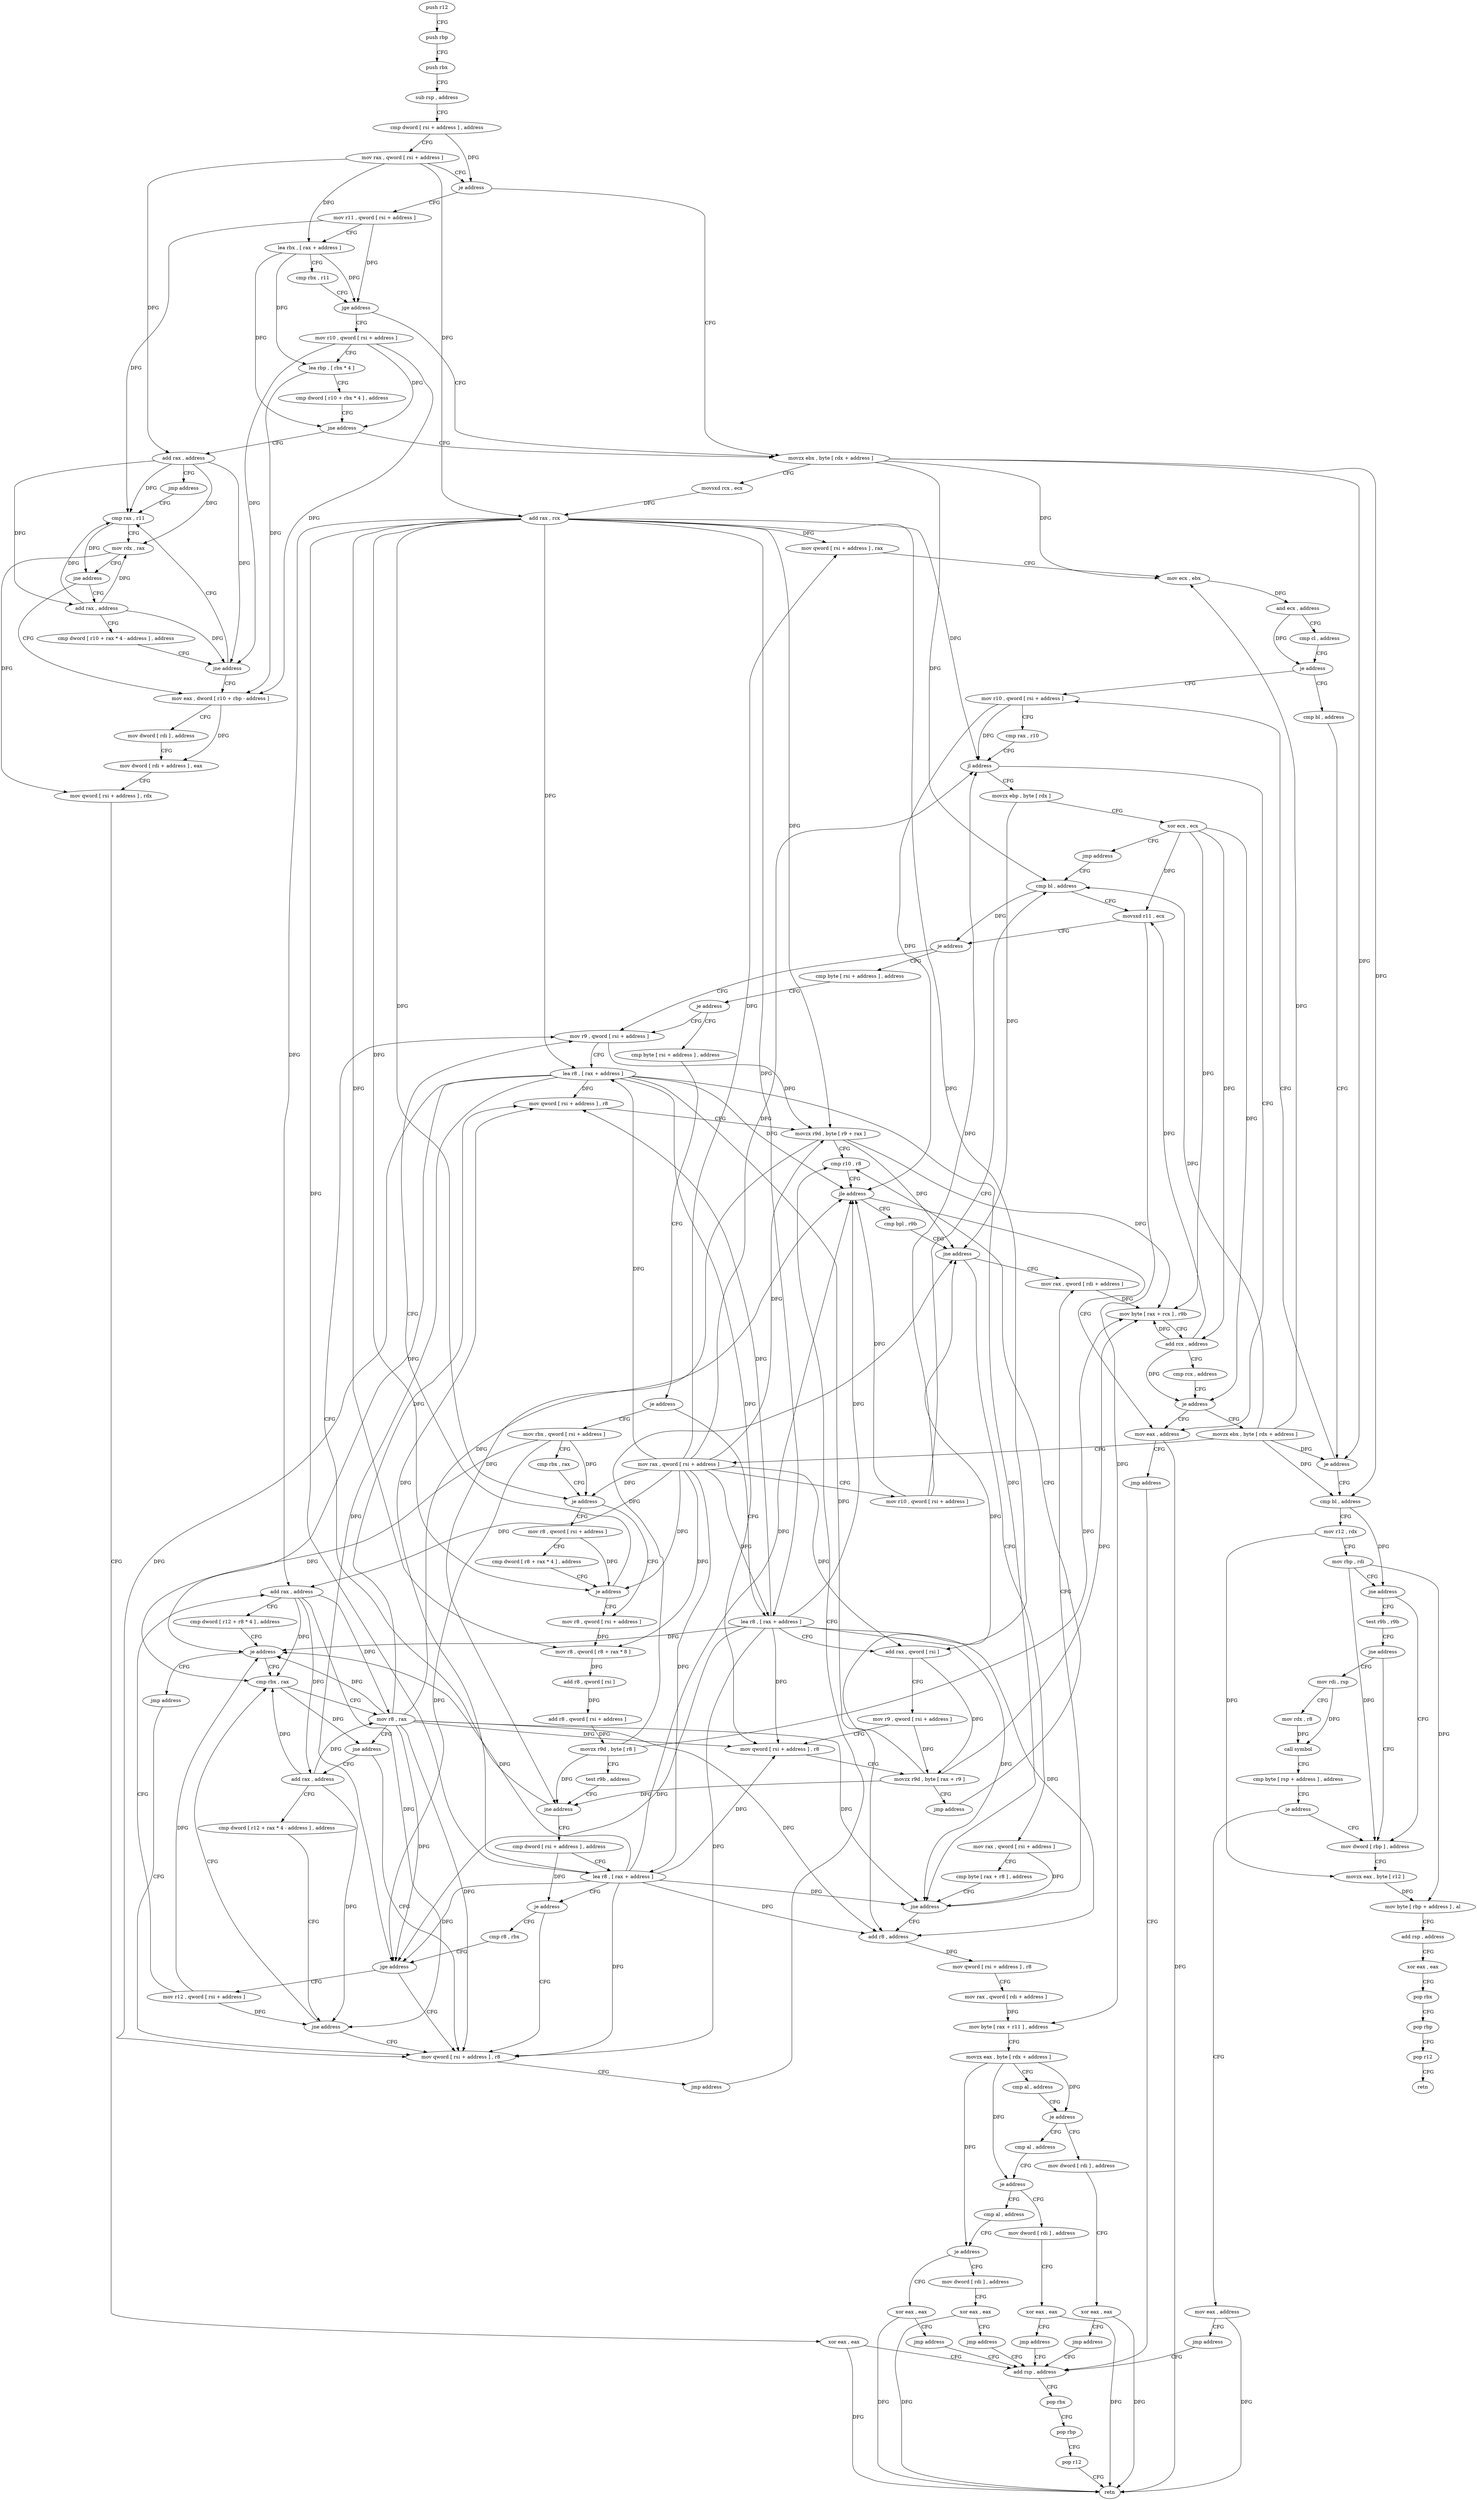 digraph "func" {
"4273664" [label = "push r12" ]
"4273666" [label = "push rbp" ]
"4273667" [label = "push rbx" ]
"4273668" [label = "sub rsp , address" ]
"4273672" [label = "cmp dword [ rsi + address ] , address" ]
"4273679" [label = "mov rax , qword [ rsi + address ]" ]
"4273683" [label = "je address" ]
"4273784" [label = "movzx ebx , byte [ rdx + address ]" ]
"4273685" [label = "mov r11 , qword [ rsi + address ]" ]
"4273788" [label = "movsxd rcx , ecx" ]
"4273791" [label = "add rax , rcx" ]
"4273794" [label = "mov qword [ rsi + address ] , rax" ]
"4273798" [label = "mov ecx , ebx" ]
"4273800" [label = "and ecx , address" ]
"4273803" [label = "cmp cl , address" ]
"4273806" [label = "je address" ]
"4273882" [label = "mov r10 , qword [ rsi + address ]" ]
"4273808" [label = "cmp bl , address" ]
"4273689" [label = "lea rbx , [ rax + address ]" ]
"4273693" [label = "cmp rbx , r11" ]
"4273696" [label = "jge address" ]
"4273698" [label = "mov r10 , qword [ rsi + address ]" ]
"4273886" [label = "cmp rax , r10" ]
"4273889" [label = "jl address" ]
"4273901" [label = "movzx ebp , byte [ rdx ]" ]
"4273891" [label = "mov eax , address" ]
"4273811" [label = "je address" ]
"4273813" [label = "cmp bl , address" ]
"4273702" [label = "lea rbp , [ rbx * 4 ]" ]
"4273710" [label = "cmp dword [ r10 + rbx * 4 ] , address" ]
"4273715" [label = "jne address" ]
"4273717" [label = "add rax , address" ]
"4273904" [label = "xor ecx , ecx" ]
"4273906" [label = "jmp address" ]
"4273942" [label = "cmp bl , address" ]
"4273896" [label = "jmp address" ]
"4273768" [label = "add rsp , address" ]
"4273816" [label = "mov r12 , rdx" ]
"4273819" [label = "mov rbp , rdi" ]
"4273822" [label = "jne address" ]
"4273856" [label = "mov dword [ rbp ] , address" ]
"4273824" [label = "test r9b , r9b" ]
"4273721" [label = "jmp address" ]
"4273740" [label = "cmp rax , r11" ]
"4273945" [label = "movsxd r11 , ecx" ]
"4273948" [label = "je address" ]
"4274048" [label = "cmp byte [ rsi + address ] , address" ]
"4273950" [label = "mov r9 , qword [ rsi + address ]" ]
"4273772" [label = "pop rbx" ]
"4273773" [label = "pop rbp" ]
"4273774" [label = "pop r12" ]
"4273776" [label = "retn" ]
"4273863" [label = "movzx eax , byte [ r12 ]" ]
"4273868" [label = "mov byte [ rbp + address ] , al" ]
"4273871" [label = "add rsp , address" ]
"4273875" [label = "xor eax , eax" ]
"4273877" [label = "pop rbx" ]
"4273878" [label = "pop rbp" ]
"4273879" [label = "pop r12" ]
"4273881" [label = "retn" ]
"4273827" [label = "jne address" ]
"4273829" [label = "mov rdi , rsp" ]
"4273743" [label = "mov rdx , rax" ]
"4273746" [label = "jne address" ]
"4273728" [label = "add rax , address" ]
"4273748" [label = "mov eax , dword [ r10 + rbp - address ]" ]
"4274055" [label = "je address" ]
"4274057" [label = "cmp byte [ rsi + address ] , address" ]
"4273954" [label = "lea r8 , [ rax + address ]" ]
"4273958" [label = "mov qword [ rsi + address ] , r8" ]
"4273962" [label = "movzx r9d , byte [ r9 + rax ]" ]
"4273967" [label = "cmp r10 , r8" ]
"4273832" [label = "mov rdx , r8" ]
"4273835" [label = "call symbol" ]
"4273840" [label = "cmp byte [ rsp + address ] , address" ]
"4273845" [label = "je address" ]
"4273847" [label = "mov eax , address" ]
"4273732" [label = "cmp dword [ r10 + rax * 4 - address ] , address" ]
"4273738" [label = "jne address" ]
"4273753" [label = "mov dword [ rdi ] , address" ]
"4273759" [label = "mov dword [ rdi + address ] , eax" ]
"4273762" [label = "mov qword [ rsi + address ] , rdx" ]
"4273766" [label = "xor eax , eax" ]
"4274064" [label = "je address" ]
"4274189" [label = "lea r8 , [ rax + address ]" ]
"4274066" [label = "mov rbx , qword [ rsi + address ]" ]
"4273972" [label = "cmp bpl , r9b" ]
"4273975" [label = "jne address" ]
"4273912" [label = "mov rax , qword [ rdi + address ]" ]
"4273977" [label = "mov rax , qword [ rsi + address ]" ]
"4273852" [label = "jmp address" ]
"4274193" [label = "add rax , qword [ rsi ]" ]
"4274196" [label = "mov r9 , qword [ rsi + address ]" ]
"4274200" [label = "mov qword [ rsi + address ] , r8" ]
"4274204" [label = "movzx r9d , byte [ rax + r9 ]" ]
"4274209" [label = "jmp address" ]
"4274070" [label = "cmp rbx , rax" ]
"4274073" [label = "je address" ]
"4274090" [label = "mov r8 , qword [ rsi + address ]" ]
"4274075" [label = "mov r8 , qword [ rsi + address ]" ]
"4273916" [label = "mov byte [ rax + rcx ] , r9b" ]
"4273920" [label = "add rcx , address" ]
"4273924" [label = "cmp rcx , address" ]
"4273928" [label = "je address" ]
"4273930" [label = "movzx ebx , byte [ rdx + address ]" ]
"4273981" [label = "cmp byte [ rax + r8 ] , address" ]
"4273986" [label = "jne address" ]
"4273988" [label = "add r8 , address" ]
"4273970" [label = "jle address" ]
"4274094" [label = "mov r8 , qword [ r8 + rax * 8 ]" ]
"4274098" [label = "add r8 , qword [ rsi ]" ]
"4274101" [label = "add r8 , qword [ rsi + address ]" ]
"4274105" [label = "movzx r9d , byte [ r8 ]" ]
"4274109" [label = "test r9b , address" ]
"4274113" [label = "jne address" ]
"4274119" [label = "cmp dword [ rsi + address ] , address" ]
"4274079" [label = "cmp dword [ r8 + rax * 4 ] , address" ]
"4274084" [label = "je address" ]
"4273934" [label = "mov rax , qword [ rsi + address ]" ]
"4273938" [label = "mov r10 , qword [ rsi + address ]" ]
"4273992" [label = "mov qword [ rsi + address ] , r8" ]
"4273996" [label = "mov rax , qword [ rdi + address ]" ]
"4274000" [label = "mov byte [ rax + r11 ] , address" ]
"4274005" [label = "movzx eax , byte [ rdx + address ]" ]
"4274009" [label = "cmp al , address" ]
"4274011" [label = "je address" ]
"4274240" [label = "mov dword [ rdi ] , address" ]
"4274017" [label = "cmp al , address" ]
"4274126" [label = "lea r8 , [ rax + address ]" ]
"4274130" [label = "je address" ]
"4274180" [label = "mov qword [ rsi + address ] , r8" ]
"4274132" [label = "cmp r8 , rbx" ]
"4274246" [label = "xor eax , eax" ]
"4274248" [label = "jmp address" ]
"4274019" [label = "je address" ]
"4274227" [label = "mov dword [ rdi ] , address" ]
"4274025" [label = "cmp al , address" ]
"4274184" [label = "jmp address" ]
"4274135" [label = "jge address" ]
"4274137" [label = "mov r12 , qword [ rsi + address ]" ]
"4274233" [label = "xor eax , eax" ]
"4274235" [label = "jmp address" ]
"4274027" [label = "je address" ]
"4274214" [label = "mov dword [ rdi ] , address" ]
"4274033" [label = "xor eax , eax" ]
"4274141" [label = "add rax , address" ]
"4274145" [label = "cmp dword [ r12 + r8 * 4 ] , address" ]
"4274150" [label = "je address" ]
"4274172" [label = "cmp rbx , rax" ]
"4274152" [label = "jmp address" ]
"4274220" [label = "xor eax , eax" ]
"4274222" [label = "jmp address" ]
"4274035" [label = "jmp address" ]
"4274175" [label = "mov r8 , rax" ]
"4274178" [label = "jne address" ]
"4274160" [label = "add rax , address" ]
"4274164" [label = "cmp dword [ r12 + rax * 4 - address ] , address" ]
"4274170" [label = "jne address" ]
"4273664" -> "4273666" [ label = "CFG" ]
"4273666" -> "4273667" [ label = "CFG" ]
"4273667" -> "4273668" [ label = "CFG" ]
"4273668" -> "4273672" [ label = "CFG" ]
"4273672" -> "4273679" [ label = "CFG" ]
"4273672" -> "4273683" [ label = "DFG" ]
"4273679" -> "4273683" [ label = "CFG" ]
"4273679" -> "4273791" [ label = "DFG" ]
"4273679" -> "4273689" [ label = "DFG" ]
"4273679" -> "4273717" [ label = "DFG" ]
"4273683" -> "4273784" [ label = "CFG" ]
"4273683" -> "4273685" [ label = "CFG" ]
"4273784" -> "4273788" [ label = "CFG" ]
"4273784" -> "4273798" [ label = "DFG" ]
"4273784" -> "4273811" [ label = "DFG" ]
"4273784" -> "4273813" [ label = "DFG" ]
"4273784" -> "4273942" [ label = "DFG" ]
"4273685" -> "4273689" [ label = "CFG" ]
"4273685" -> "4273696" [ label = "DFG" ]
"4273685" -> "4273740" [ label = "DFG" ]
"4273788" -> "4273791" [ label = "DFG" ]
"4273791" -> "4273794" [ label = "DFG" ]
"4273791" -> "4273889" [ label = "DFG" ]
"4273791" -> "4273954" [ label = "DFG" ]
"4273791" -> "4273962" [ label = "DFG" ]
"4273791" -> "4274189" [ label = "DFG" ]
"4273791" -> "4274193" [ label = "DFG" ]
"4273791" -> "4274073" [ label = "DFG" ]
"4273791" -> "4274094" [ label = "DFG" ]
"4273791" -> "4274084" [ label = "DFG" ]
"4273791" -> "4274126" [ label = "DFG" ]
"4273791" -> "4274141" [ label = "DFG" ]
"4273794" -> "4273798" [ label = "CFG" ]
"4273798" -> "4273800" [ label = "DFG" ]
"4273800" -> "4273803" [ label = "CFG" ]
"4273800" -> "4273806" [ label = "DFG" ]
"4273803" -> "4273806" [ label = "CFG" ]
"4273806" -> "4273882" [ label = "CFG" ]
"4273806" -> "4273808" [ label = "CFG" ]
"4273882" -> "4273886" [ label = "CFG" ]
"4273882" -> "4273889" [ label = "DFG" ]
"4273882" -> "4273970" [ label = "DFG" ]
"4273808" -> "4273811" [ label = "CFG" ]
"4273689" -> "4273693" [ label = "CFG" ]
"4273689" -> "4273696" [ label = "DFG" ]
"4273689" -> "4273702" [ label = "DFG" ]
"4273689" -> "4273715" [ label = "DFG" ]
"4273693" -> "4273696" [ label = "CFG" ]
"4273696" -> "4273784" [ label = "CFG" ]
"4273696" -> "4273698" [ label = "CFG" ]
"4273698" -> "4273702" [ label = "CFG" ]
"4273698" -> "4273715" [ label = "DFG" ]
"4273698" -> "4273738" [ label = "DFG" ]
"4273698" -> "4273748" [ label = "DFG" ]
"4273886" -> "4273889" [ label = "CFG" ]
"4273889" -> "4273901" [ label = "CFG" ]
"4273889" -> "4273891" [ label = "CFG" ]
"4273901" -> "4273904" [ label = "CFG" ]
"4273901" -> "4273975" [ label = "DFG" ]
"4273891" -> "4273896" [ label = "CFG" ]
"4273891" -> "4273776" [ label = "DFG" ]
"4273811" -> "4273882" [ label = "CFG" ]
"4273811" -> "4273813" [ label = "CFG" ]
"4273813" -> "4273816" [ label = "CFG" ]
"4273813" -> "4273822" [ label = "DFG" ]
"4273702" -> "4273710" [ label = "CFG" ]
"4273702" -> "4273748" [ label = "DFG" ]
"4273710" -> "4273715" [ label = "CFG" ]
"4273715" -> "4273784" [ label = "CFG" ]
"4273715" -> "4273717" [ label = "CFG" ]
"4273717" -> "4273721" [ label = "CFG" ]
"4273717" -> "4273740" [ label = "DFG" ]
"4273717" -> "4273743" [ label = "DFG" ]
"4273717" -> "4273728" [ label = "DFG" ]
"4273717" -> "4273738" [ label = "DFG" ]
"4273904" -> "4273906" [ label = "CFG" ]
"4273904" -> "4273945" [ label = "DFG" ]
"4273904" -> "4273916" [ label = "DFG" ]
"4273904" -> "4273920" [ label = "DFG" ]
"4273904" -> "4273928" [ label = "DFG" ]
"4273906" -> "4273942" [ label = "CFG" ]
"4273942" -> "4273945" [ label = "CFG" ]
"4273942" -> "4273948" [ label = "DFG" ]
"4273896" -> "4273768" [ label = "CFG" ]
"4273768" -> "4273772" [ label = "CFG" ]
"4273816" -> "4273819" [ label = "CFG" ]
"4273816" -> "4273863" [ label = "DFG" ]
"4273819" -> "4273822" [ label = "CFG" ]
"4273819" -> "4273856" [ label = "DFG" ]
"4273819" -> "4273868" [ label = "DFG" ]
"4273822" -> "4273856" [ label = "CFG" ]
"4273822" -> "4273824" [ label = "CFG" ]
"4273856" -> "4273863" [ label = "CFG" ]
"4273824" -> "4273827" [ label = "CFG" ]
"4273721" -> "4273740" [ label = "CFG" ]
"4273740" -> "4273743" [ label = "CFG" ]
"4273740" -> "4273746" [ label = "DFG" ]
"4273945" -> "4273948" [ label = "CFG" ]
"4273945" -> "4274000" [ label = "DFG" ]
"4273948" -> "4274048" [ label = "CFG" ]
"4273948" -> "4273950" [ label = "CFG" ]
"4274048" -> "4274055" [ label = "CFG" ]
"4273950" -> "4273954" [ label = "CFG" ]
"4273950" -> "4273962" [ label = "DFG" ]
"4273772" -> "4273773" [ label = "CFG" ]
"4273773" -> "4273774" [ label = "CFG" ]
"4273774" -> "4273776" [ label = "CFG" ]
"4273863" -> "4273868" [ label = "DFG" ]
"4273868" -> "4273871" [ label = "CFG" ]
"4273871" -> "4273875" [ label = "CFG" ]
"4273875" -> "4273877" [ label = "CFG" ]
"4273877" -> "4273878" [ label = "CFG" ]
"4273878" -> "4273879" [ label = "CFG" ]
"4273879" -> "4273881" [ label = "CFG" ]
"4273827" -> "4273856" [ label = "CFG" ]
"4273827" -> "4273829" [ label = "CFG" ]
"4273829" -> "4273832" [ label = "CFG" ]
"4273829" -> "4273835" [ label = "DFG" ]
"4273743" -> "4273746" [ label = "CFG" ]
"4273743" -> "4273762" [ label = "DFG" ]
"4273746" -> "4273728" [ label = "CFG" ]
"4273746" -> "4273748" [ label = "CFG" ]
"4273728" -> "4273732" [ label = "CFG" ]
"4273728" -> "4273743" [ label = "DFG" ]
"4273728" -> "4273740" [ label = "DFG" ]
"4273728" -> "4273738" [ label = "DFG" ]
"4273748" -> "4273753" [ label = "CFG" ]
"4273748" -> "4273759" [ label = "DFG" ]
"4274055" -> "4273950" [ label = "CFG" ]
"4274055" -> "4274057" [ label = "CFG" ]
"4274057" -> "4274064" [ label = "CFG" ]
"4273954" -> "4273958" [ label = "DFG" ]
"4273954" -> "4273970" [ label = "DFG" ]
"4273954" -> "4274200" [ label = "DFG" ]
"4273954" -> "4273986" [ label = "DFG" ]
"4273954" -> "4273988" [ label = "DFG" ]
"4273954" -> "4274180" [ label = "DFG" ]
"4273954" -> "4274135" [ label = "DFG" ]
"4273954" -> "4274150" [ label = "DFG" ]
"4273958" -> "4273962" [ label = "CFG" ]
"4273962" -> "4273967" [ label = "CFG" ]
"4273962" -> "4273975" [ label = "DFG" ]
"4273962" -> "4274113" [ label = "DFG" ]
"4273962" -> "4273916" [ label = "DFG" ]
"4273967" -> "4273970" [ label = "CFG" ]
"4273832" -> "4273835" [ label = "DFG" ]
"4273835" -> "4273840" [ label = "CFG" ]
"4273840" -> "4273845" [ label = "CFG" ]
"4273845" -> "4273856" [ label = "CFG" ]
"4273845" -> "4273847" [ label = "CFG" ]
"4273847" -> "4273852" [ label = "CFG" ]
"4273847" -> "4273776" [ label = "DFG" ]
"4273732" -> "4273738" [ label = "CFG" ]
"4273738" -> "4273748" [ label = "CFG" ]
"4273738" -> "4273740" [ label = "CFG" ]
"4273753" -> "4273759" [ label = "CFG" ]
"4273759" -> "4273762" [ label = "CFG" ]
"4273762" -> "4273766" [ label = "CFG" ]
"4273766" -> "4273768" [ label = "CFG" ]
"4273766" -> "4273776" [ label = "DFG" ]
"4274064" -> "4274189" [ label = "CFG" ]
"4274064" -> "4274066" [ label = "CFG" ]
"4274189" -> "4274193" [ label = "CFG" ]
"4274189" -> "4273958" [ label = "DFG" ]
"4274189" -> "4273970" [ label = "DFG" ]
"4274189" -> "4274200" [ label = "DFG" ]
"4274189" -> "4273986" [ label = "DFG" ]
"4274189" -> "4273988" [ label = "DFG" ]
"4274189" -> "4274180" [ label = "DFG" ]
"4274189" -> "4274135" [ label = "DFG" ]
"4274189" -> "4274150" [ label = "DFG" ]
"4274066" -> "4274070" [ label = "CFG" ]
"4274066" -> "4274073" [ label = "DFG" ]
"4274066" -> "4274135" [ label = "DFG" ]
"4274066" -> "4274172" [ label = "DFG" ]
"4273972" -> "4273975" [ label = "CFG" ]
"4273975" -> "4273912" [ label = "CFG" ]
"4273975" -> "4273977" [ label = "CFG" ]
"4273912" -> "4273916" [ label = "DFG" ]
"4273977" -> "4273981" [ label = "CFG" ]
"4273977" -> "4273986" [ label = "DFG" ]
"4273852" -> "4273768" [ label = "CFG" ]
"4274193" -> "4274196" [ label = "CFG" ]
"4274193" -> "4274204" [ label = "DFG" ]
"4274196" -> "4274200" [ label = "CFG" ]
"4274196" -> "4274204" [ label = "DFG" ]
"4274200" -> "4274204" [ label = "CFG" ]
"4274204" -> "4274209" [ label = "CFG" ]
"4274204" -> "4273975" [ label = "DFG" ]
"4274204" -> "4274113" [ label = "DFG" ]
"4274204" -> "4273916" [ label = "DFG" ]
"4274209" -> "4273967" [ label = "CFG" ]
"4274070" -> "4274073" [ label = "CFG" ]
"4274073" -> "4274090" [ label = "CFG" ]
"4274073" -> "4274075" [ label = "CFG" ]
"4274090" -> "4274094" [ label = "DFG" ]
"4274075" -> "4274079" [ label = "CFG" ]
"4274075" -> "4274084" [ label = "DFG" ]
"4273916" -> "4273920" [ label = "CFG" ]
"4273920" -> "4273924" [ label = "CFG" ]
"4273920" -> "4273945" [ label = "DFG" ]
"4273920" -> "4273916" [ label = "DFG" ]
"4273920" -> "4273928" [ label = "DFG" ]
"4273924" -> "4273928" [ label = "CFG" ]
"4273928" -> "4273891" [ label = "CFG" ]
"4273928" -> "4273930" [ label = "CFG" ]
"4273930" -> "4273934" [ label = "CFG" ]
"4273930" -> "4273798" [ label = "DFG" ]
"4273930" -> "4273811" [ label = "DFG" ]
"4273930" -> "4273813" [ label = "DFG" ]
"4273930" -> "4273942" [ label = "DFG" ]
"4273981" -> "4273986" [ label = "CFG" ]
"4273986" -> "4273912" [ label = "CFG" ]
"4273986" -> "4273988" [ label = "CFG" ]
"4273988" -> "4273992" [ label = "DFG" ]
"4273970" -> "4273891" [ label = "CFG" ]
"4273970" -> "4273972" [ label = "CFG" ]
"4274094" -> "4274098" [ label = "DFG" ]
"4274098" -> "4274101" [ label = "DFG" ]
"4274101" -> "4274105" [ label = "DFG" ]
"4274105" -> "4274109" [ label = "CFG" ]
"4274105" -> "4273975" [ label = "DFG" ]
"4274105" -> "4274113" [ label = "DFG" ]
"4274105" -> "4273916" [ label = "DFG" ]
"4274109" -> "4274113" [ label = "CFG" ]
"4274113" -> "4273950" [ label = "CFG" ]
"4274113" -> "4274119" [ label = "CFG" ]
"4274119" -> "4274126" [ label = "CFG" ]
"4274119" -> "4274130" [ label = "DFG" ]
"4274079" -> "4274084" [ label = "CFG" ]
"4274084" -> "4273950" [ label = "CFG" ]
"4274084" -> "4274090" [ label = "CFG" ]
"4273934" -> "4273938" [ label = "CFG" ]
"4273934" -> "4273794" [ label = "DFG" ]
"4273934" -> "4273954" [ label = "DFG" ]
"4273934" -> "4273962" [ label = "DFG" ]
"4273934" -> "4274189" [ label = "DFG" ]
"4273934" -> "4274073" [ label = "DFG" ]
"4273934" -> "4274094" [ label = "DFG" ]
"4273934" -> "4274084" [ label = "DFG" ]
"4273934" -> "4274126" [ label = "DFG" ]
"4273934" -> "4273889" [ label = "DFG" ]
"4273934" -> "4274193" [ label = "DFG" ]
"4273934" -> "4274141" [ label = "DFG" ]
"4273938" -> "4273942" [ label = "CFG" ]
"4273938" -> "4273889" [ label = "DFG" ]
"4273938" -> "4273970" [ label = "DFG" ]
"4273992" -> "4273996" [ label = "CFG" ]
"4273996" -> "4274000" [ label = "DFG" ]
"4274000" -> "4274005" [ label = "CFG" ]
"4274005" -> "4274009" [ label = "CFG" ]
"4274005" -> "4274011" [ label = "DFG" ]
"4274005" -> "4274019" [ label = "DFG" ]
"4274005" -> "4274027" [ label = "DFG" ]
"4274009" -> "4274011" [ label = "CFG" ]
"4274011" -> "4274240" [ label = "CFG" ]
"4274011" -> "4274017" [ label = "CFG" ]
"4274240" -> "4274246" [ label = "CFG" ]
"4274017" -> "4274019" [ label = "CFG" ]
"4274126" -> "4274130" [ label = "CFG" ]
"4274126" -> "4273958" [ label = "DFG" ]
"4274126" -> "4273970" [ label = "DFG" ]
"4274126" -> "4274200" [ label = "DFG" ]
"4274126" -> "4273986" [ label = "DFG" ]
"4274126" -> "4273988" [ label = "DFG" ]
"4274126" -> "4274180" [ label = "DFG" ]
"4274126" -> "4274135" [ label = "DFG" ]
"4274126" -> "4274150" [ label = "DFG" ]
"4274130" -> "4274180" [ label = "CFG" ]
"4274130" -> "4274132" [ label = "CFG" ]
"4274180" -> "4274184" [ label = "CFG" ]
"4274132" -> "4274135" [ label = "CFG" ]
"4274246" -> "4274248" [ label = "CFG" ]
"4274246" -> "4273776" [ label = "DFG" ]
"4274248" -> "4273768" [ label = "CFG" ]
"4274019" -> "4274227" [ label = "CFG" ]
"4274019" -> "4274025" [ label = "CFG" ]
"4274227" -> "4274233" [ label = "CFG" ]
"4274025" -> "4274027" [ label = "CFG" ]
"4274184" -> "4273967" [ label = "CFG" ]
"4274135" -> "4274180" [ label = "CFG" ]
"4274135" -> "4274137" [ label = "CFG" ]
"4274137" -> "4274141" [ label = "CFG" ]
"4274137" -> "4274150" [ label = "DFG" ]
"4274137" -> "4274170" [ label = "DFG" ]
"4274233" -> "4274235" [ label = "CFG" ]
"4274233" -> "4273776" [ label = "DFG" ]
"4274235" -> "4273768" [ label = "CFG" ]
"4274027" -> "4274214" [ label = "CFG" ]
"4274027" -> "4274033" [ label = "CFG" ]
"4274214" -> "4274220" [ label = "CFG" ]
"4274033" -> "4274035" [ label = "CFG" ]
"4274033" -> "4273776" [ label = "DFG" ]
"4274141" -> "4274145" [ label = "CFG" ]
"4274141" -> "4274172" [ label = "DFG" ]
"4274141" -> "4274175" [ label = "DFG" ]
"4274141" -> "4274160" [ label = "DFG" ]
"4274141" -> "4274170" [ label = "DFG" ]
"4274145" -> "4274150" [ label = "CFG" ]
"4274150" -> "4274172" [ label = "CFG" ]
"4274150" -> "4274152" [ label = "CFG" ]
"4274172" -> "4274175" [ label = "CFG" ]
"4274172" -> "4274178" [ label = "DFG" ]
"4274152" -> "4274180" [ label = "CFG" ]
"4274220" -> "4274222" [ label = "CFG" ]
"4274220" -> "4273776" [ label = "DFG" ]
"4274222" -> "4273768" [ label = "CFG" ]
"4274035" -> "4273768" [ label = "CFG" ]
"4274175" -> "4274178" [ label = "CFG" ]
"4274175" -> "4273958" [ label = "DFG" ]
"4274175" -> "4273970" [ label = "DFG" ]
"4274175" -> "4274200" [ label = "DFG" ]
"4274175" -> "4273986" [ label = "DFG" ]
"4274175" -> "4273988" [ label = "DFG" ]
"4274175" -> "4274180" [ label = "DFG" ]
"4274175" -> "4274150" [ label = "DFG" ]
"4274175" -> "4274135" [ label = "DFG" ]
"4274178" -> "4274160" [ label = "CFG" ]
"4274178" -> "4274180" [ label = "CFG" ]
"4274160" -> "4274164" [ label = "CFG" ]
"4274160" -> "4274172" [ label = "DFG" ]
"4274160" -> "4274175" [ label = "DFG" ]
"4274160" -> "4274170" [ label = "DFG" ]
"4274164" -> "4274170" [ label = "CFG" ]
"4274170" -> "4274180" [ label = "CFG" ]
"4274170" -> "4274172" [ label = "CFG" ]
}
